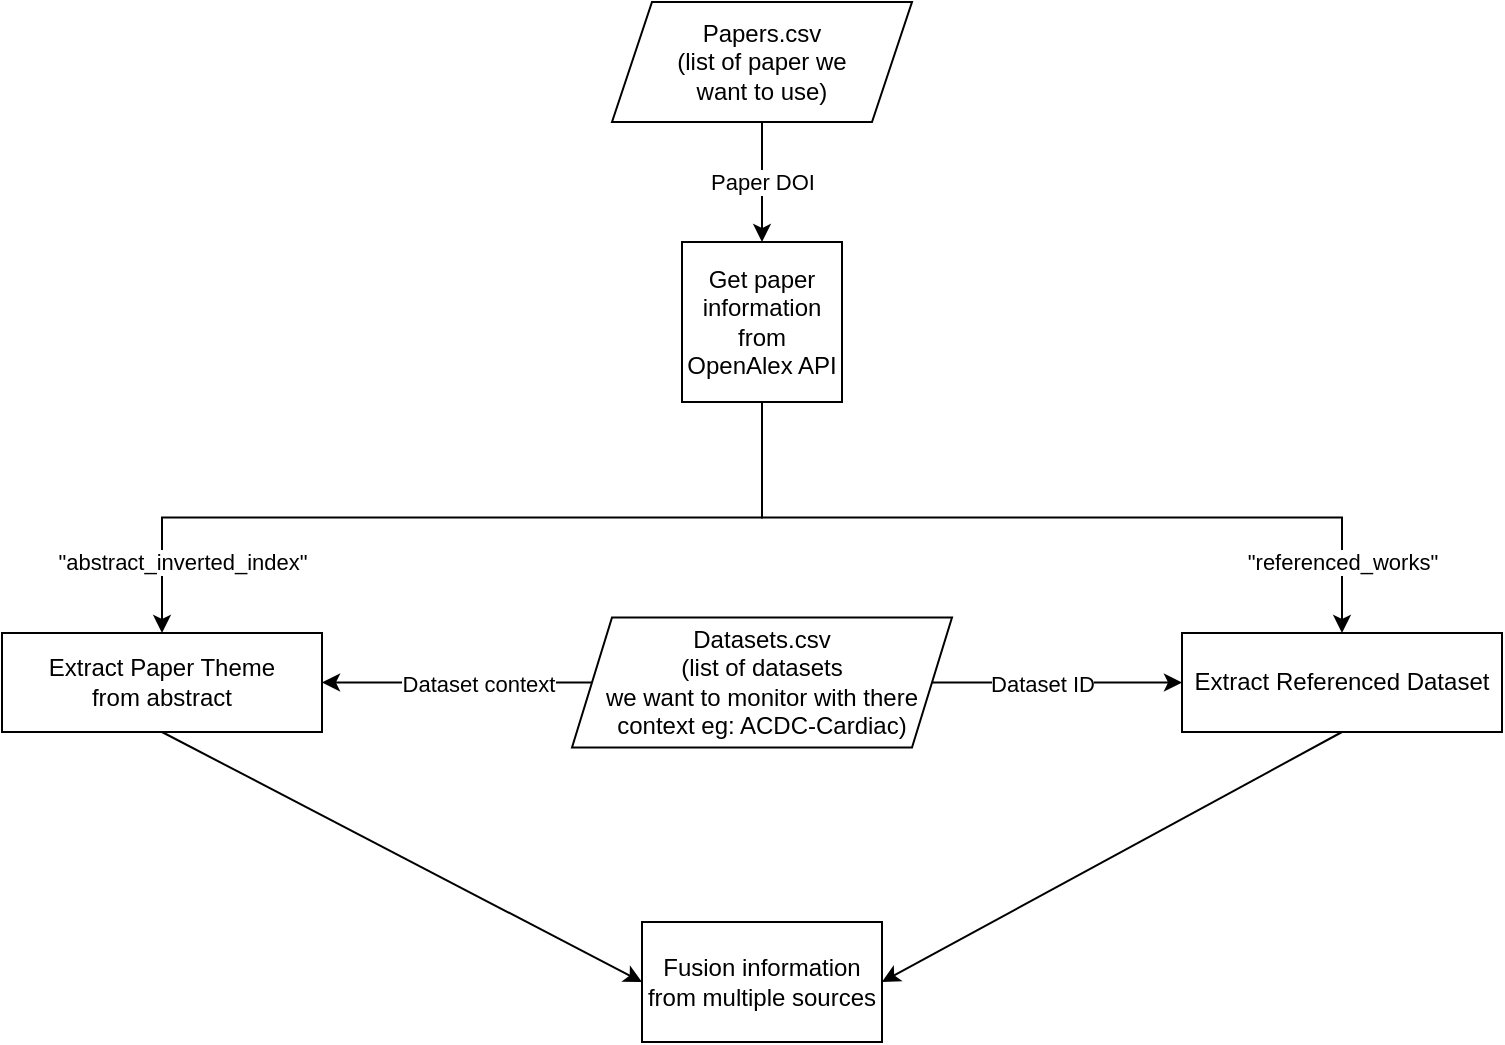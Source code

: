 <mxfile version="20.8.23"><diagram name="Page-1" id="pdyBkiU7izPzvrFf0hvm"><mxGraphModel dx="1360" dy="729" grid="1" gridSize="10" guides="1" tooltips="1" connect="1" arrows="1" fold="1" page="1" pageScale="1" pageWidth="827" pageHeight="1169" math="0" shadow="0"><root><mxCell id="0"/><mxCell id="1" parent="0"/><mxCell id="lJD6xLwxkY8GANJnXWTx-1" value="&lt;div&gt;Papers.csv&lt;/div&gt;&lt;div&gt;(list of paper we&lt;/div&gt;&lt;div&gt;want to use)&lt;br&gt;&lt;/div&gt;" style="shape=parallelogram;perimeter=parallelogramPerimeter;whiteSpace=wrap;html=1;fixedSize=1;" vertex="1" parent="1"><mxGeometry x="345" y="20" width="150" height="60" as="geometry"/></mxCell><mxCell id="lJD6xLwxkY8GANJnXWTx-2" value="" style="endArrow=classic;html=1;rounded=0;exitX=0.5;exitY=1;exitDx=0;exitDy=0;" edge="1" parent="1" source="lJD6xLwxkY8GANJnXWTx-1" target="lJD6xLwxkY8GANJnXWTx-3"><mxGeometry width="50" height="50" relative="1" as="geometry"><mxPoint x="390" y="410" as="sourcePoint"/><mxPoint x="420" y="140" as="targetPoint"/></mxGeometry></mxCell><mxCell id="lJD6xLwxkY8GANJnXWTx-23" value="Paper DOI" style="edgeLabel;html=1;align=center;verticalAlign=middle;resizable=0;points=[];" vertex="1" connectable="0" parent="lJD6xLwxkY8GANJnXWTx-2"><mxGeometry x="0.333" y="-1" relative="1" as="geometry"><mxPoint x="1" y="-10" as="offset"/></mxGeometry></mxCell><mxCell id="lJD6xLwxkY8GANJnXWTx-5" value="" style="edgeStyle=orthogonalEdgeStyle;rounded=0;orthogonalLoop=1;jettySize=auto;html=1;exitX=0.5;exitY=1;exitDx=0;exitDy=0;" edge="1" parent="1" source="lJD6xLwxkY8GANJnXWTx-3" target="lJD6xLwxkY8GANJnXWTx-4"><mxGeometry relative="1" as="geometry"/></mxCell><mxCell id="lJD6xLwxkY8GANJnXWTx-7" value="" style="edgeStyle=orthogonalEdgeStyle;rounded=0;orthogonalLoop=1;jettySize=auto;html=1;exitX=0.5;exitY=1;exitDx=0;exitDy=0;" edge="1" parent="1" source="lJD6xLwxkY8GANJnXWTx-3" target="lJD6xLwxkY8GANJnXWTx-6"><mxGeometry relative="1" as="geometry"/></mxCell><mxCell id="lJD6xLwxkY8GANJnXWTx-24" value="&quot;abstract_inverted_index&quot;" style="edgeLabel;html=1;align=center;verticalAlign=middle;resizable=0;points=[];" vertex="1" connectable="0" parent="lJD6xLwxkY8GANJnXWTx-7"><mxGeometry x="-0.399" y="1" relative="1" as="geometry"><mxPoint x="-223" y="21" as="offset"/></mxGeometry></mxCell><mxCell id="lJD6xLwxkY8GANJnXWTx-3" value="Get paper information from OpenAlex API" style="whiteSpace=wrap;html=1;aspect=fixed;" vertex="1" parent="1"><mxGeometry x="380" y="140" width="80" height="80" as="geometry"/></mxCell><mxCell id="lJD6xLwxkY8GANJnXWTx-4" value="Extract Referenced Dataset" style="whiteSpace=wrap;html=1;" vertex="1" parent="1"><mxGeometry x="630" y="335.5" width="160" height="49.5" as="geometry"/></mxCell><mxCell id="lJD6xLwxkY8GANJnXWTx-6" value="&lt;div&gt;Extract Paper Theme&lt;/div&gt;&lt;div&gt;from abstract&lt;br&gt;&lt;/div&gt;" style="whiteSpace=wrap;html=1;" vertex="1" parent="1"><mxGeometry x="40" y="335.5" width="160" height="49.5" as="geometry"/></mxCell><mxCell id="lJD6xLwxkY8GANJnXWTx-18" value="" style="edgeStyle=orthogonalEdgeStyle;rounded=0;orthogonalLoop=1;jettySize=auto;html=1;" edge="1" parent="1" source="lJD6xLwxkY8GANJnXWTx-8" target="lJD6xLwxkY8GANJnXWTx-4"><mxGeometry relative="1" as="geometry"/></mxCell><mxCell id="lJD6xLwxkY8GANJnXWTx-20" value="Dataset ID" style="edgeLabel;html=1;align=center;verticalAlign=middle;resizable=0;points=[];" vertex="1" connectable="0" parent="lJD6xLwxkY8GANJnXWTx-18"><mxGeometry x="0.28" y="1" relative="1" as="geometry"><mxPoint x="-25" y="1" as="offset"/></mxGeometry></mxCell><mxCell id="lJD6xLwxkY8GANJnXWTx-8" value="&lt;div&gt;Datasets.csv&lt;/div&gt;&lt;div&gt;(list of datasets &lt;br&gt;&lt;/div&gt;&lt;div&gt;we want to monitor with there context eg: ACDC-Cardiac)&lt;br&gt;&lt;/div&gt;" style="shape=parallelogram;perimeter=parallelogramPerimeter;whiteSpace=wrap;html=1;fixedSize=1;" vertex="1" parent="1"><mxGeometry x="325" y="327.75" width="190" height="65" as="geometry"/></mxCell><mxCell id="lJD6xLwxkY8GANJnXWTx-12" value="Fusion information from multiple sources" style="rounded=0;whiteSpace=wrap;html=1;" vertex="1" parent="1"><mxGeometry x="360" y="480" width="120" height="60" as="geometry"/></mxCell><mxCell id="lJD6xLwxkY8GANJnXWTx-13" value="" style="endArrow=classic;html=1;rounded=0;exitX=0.5;exitY=1;exitDx=0;exitDy=0;entryX=1;entryY=0.5;entryDx=0;entryDy=0;" edge="1" parent="1" source="lJD6xLwxkY8GANJnXWTx-4" target="lJD6xLwxkY8GANJnXWTx-12"><mxGeometry width="50" height="50" relative="1" as="geometry"><mxPoint x="580" y="410" as="sourcePoint"/><mxPoint x="440" y="360" as="targetPoint"/></mxGeometry></mxCell><mxCell id="lJD6xLwxkY8GANJnXWTx-14" value="" style="endArrow=classic;html=1;rounded=0;exitX=0.5;exitY=1;exitDx=0;exitDy=0;entryX=0;entryY=0.5;entryDx=0;entryDy=0;" edge="1" parent="1" source="lJD6xLwxkY8GANJnXWTx-6" target="lJD6xLwxkY8GANJnXWTx-12"><mxGeometry width="50" height="50" relative="1" as="geometry"><mxPoint x="390" y="410" as="sourcePoint"/><mxPoint x="440" y="360" as="targetPoint"/></mxGeometry></mxCell><mxCell id="lJD6xLwxkY8GANJnXWTx-19" value="" style="edgeStyle=orthogonalEdgeStyle;rounded=0;orthogonalLoop=1;jettySize=auto;html=1;entryX=1;entryY=0.5;entryDx=0;entryDy=0;exitX=0;exitY=0.5;exitDx=0;exitDy=0;" edge="1" parent="1" source="lJD6xLwxkY8GANJnXWTx-8" target="lJD6xLwxkY8GANJnXWTx-6"><mxGeometry relative="1" as="geometry"><mxPoint x="330" y="360" as="sourcePoint"/><mxPoint x="640" y="370" as="targetPoint"/></mxGeometry></mxCell><mxCell id="lJD6xLwxkY8GANJnXWTx-22" value="Dataset context" style="edgeLabel;html=1;align=center;verticalAlign=middle;resizable=0;points=[];" vertex="1" connectable="0" parent="lJD6xLwxkY8GANJnXWTx-19"><mxGeometry x="-0.156" y="3" relative="1" as="geometry"><mxPoint y="-3" as="offset"/></mxGeometry></mxCell><mxCell id="lJD6xLwxkY8GANJnXWTx-26" value="&quot;referenced_works&quot;" style="edgeLabel;html=1;align=center;verticalAlign=middle;resizable=0;points=[];" vertex="1" connectable="0" parent="1"><mxGeometry x="710" y="300.0" as="geometry"/></mxCell></root></mxGraphModel></diagram></mxfile>